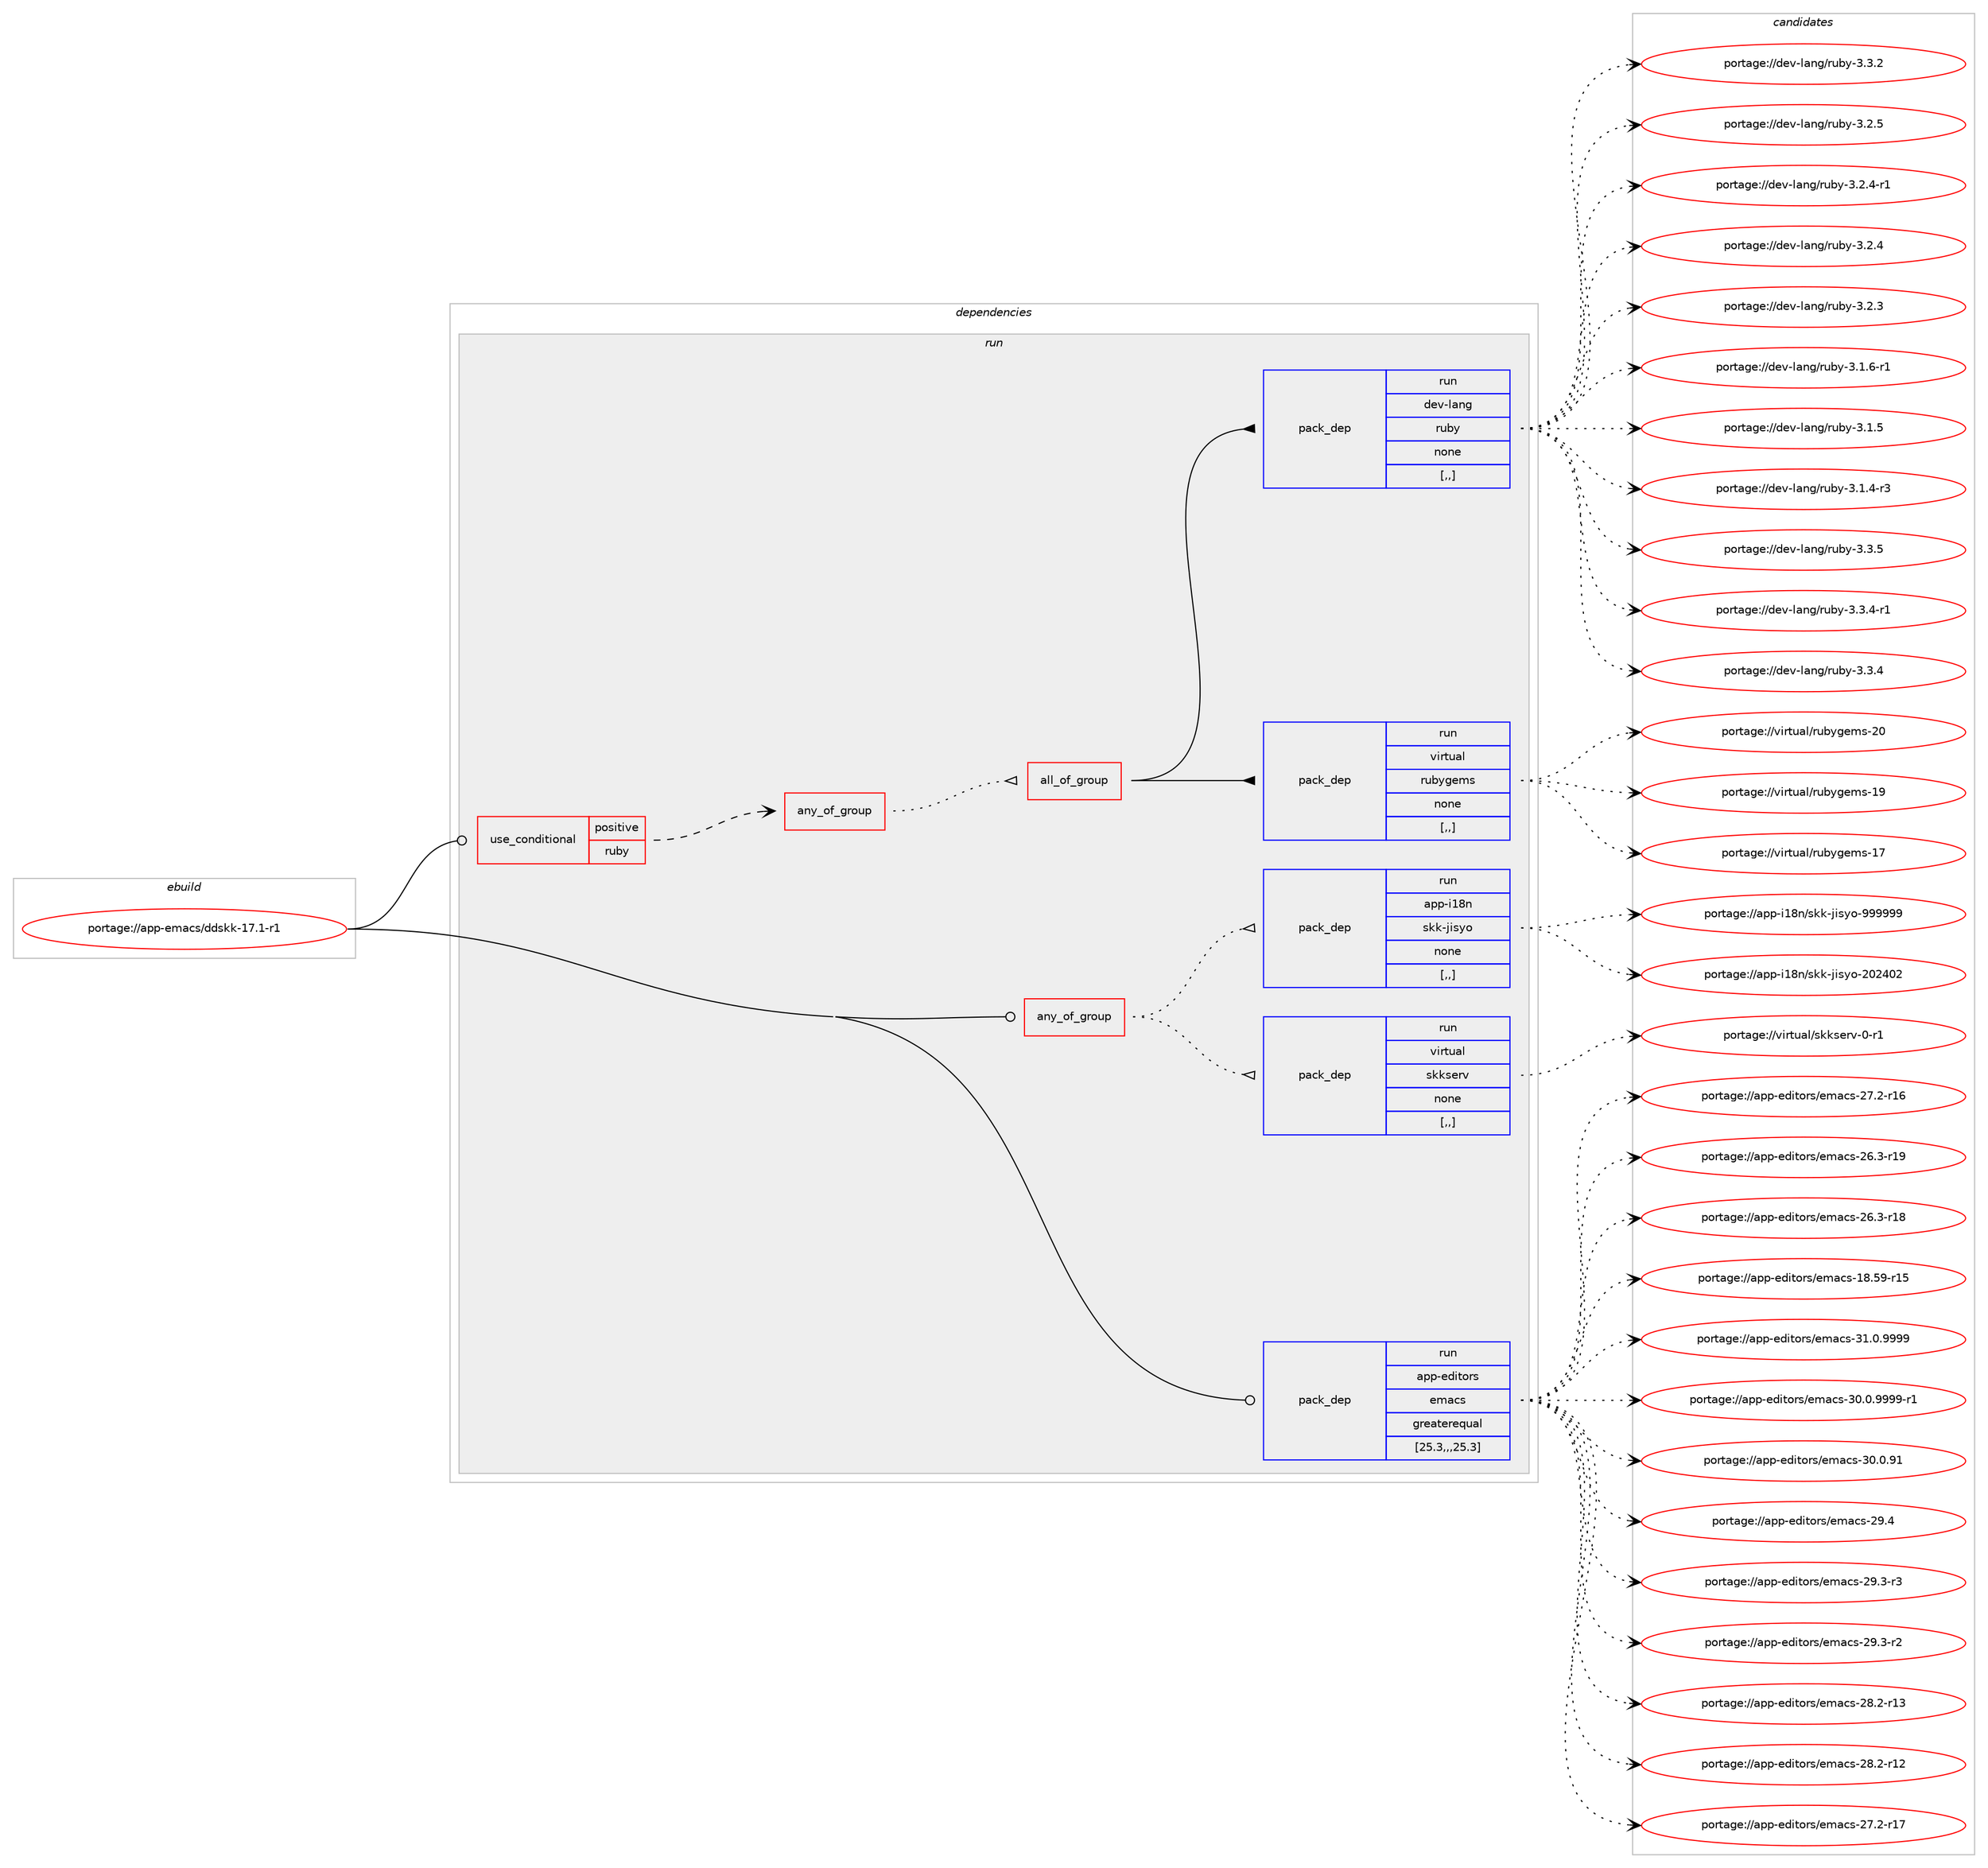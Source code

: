 digraph prolog {

# *************
# Graph options
# *************

newrank=true;
concentrate=true;
compound=true;
graph [rankdir=LR,fontname=Helvetica,fontsize=10,ranksep=1.5];#, ranksep=2.5, nodesep=0.2];
edge  [arrowhead=vee];
node  [fontname=Helvetica,fontsize=10];

# **********
# The ebuild
# **********

subgraph cluster_leftcol {
color=gray;
label=<<i>ebuild</i>>;
id [label="portage://app-emacs/ddskk-17.1-r1", color=red, width=4, href="../app-emacs/ddskk-17.1-r1.svg"];
}

# ****************
# The dependencies
# ****************

subgraph cluster_midcol {
color=gray;
label=<<i>dependencies</i>>;
subgraph cluster_compile {
fillcolor="#eeeeee";
style=filled;
label=<<i>compile</i>>;
}
subgraph cluster_compileandrun {
fillcolor="#eeeeee";
style=filled;
label=<<i>compile and run</i>>;
}
subgraph cluster_run {
fillcolor="#eeeeee";
style=filled;
label=<<i>run</i>>;
subgraph any3481 {
dependency516242 [label=<<TABLE BORDER="0" CELLBORDER="1" CELLSPACING="0" CELLPADDING="4"><TR><TD CELLPADDING="10">any_of_group</TD></TR></TABLE>>, shape=none, color=red];subgraph pack376417 {
dependency516243 [label=<<TABLE BORDER="0" CELLBORDER="1" CELLSPACING="0" CELLPADDING="4" WIDTH="220"><TR><TD ROWSPAN="6" CELLPADDING="30">pack_dep</TD></TR><TR><TD WIDTH="110">run</TD></TR><TR><TD>app-i18n</TD></TR><TR><TD>skk-jisyo</TD></TR><TR><TD>none</TD></TR><TR><TD>[,,]</TD></TR></TABLE>>, shape=none, color=blue];
}
dependency516242:e -> dependency516243:w [weight=20,style="dotted",arrowhead="oinv"];
subgraph pack376418 {
dependency516244 [label=<<TABLE BORDER="0" CELLBORDER="1" CELLSPACING="0" CELLPADDING="4" WIDTH="220"><TR><TD ROWSPAN="6" CELLPADDING="30">pack_dep</TD></TR><TR><TD WIDTH="110">run</TD></TR><TR><TD>virtual</TD></TR><TR><TD>skkserv</TD></TR><TR><TD>none</TD></TR><TR><TD>[,,]</TD></TR></TABLE>>, shape=none, color=blue];
}
dependency516242:e -> dependency516244:w [weight=20,style="dotted",arrowhead="oinv"];
}
id:e -> dependency516242:w [weight=20,style="solid",arrowhead="odot"];
subgraph cond136079 {
dependency516245 [label=<<TABLE BORDER="0" CELLBORDER="1" CELLSPACING="0" CELLPADDING="4"><TR><TD ROWSPAN="3" CELLPADDING="10">use_conditional</TD></TR><TR><TD>positive</TD></TR><TR><TD>ruby</TD></TR></TABLE>>, shape=none, color=red];
subgraph any3482 {
dependency516246 [label=<<TABLE BORDER="0" CELLBORDER="1" CELLSPACING="0" CELLPADDING="4"><TR><TD CELLPADDING="10">any_of_group</TD></TR></TABLE>>, shape=none, color=red];subgraph all268 {
dependency516247 [label=<<TABLE BORDER="0" CELLBORDER="1" CELLSPACING="0" CELLPADDING="4"><TR><TD CELLPADDING="10">all_of_group</TD></TR></TABLE>>, shape=none, color=red];subgraph pack376419 {
dependency516248 [label=<<TABLE BORDER="0" CELLBORDER="1" CELLSPACING="0" CELLPADDING="4" WIDTH="220"><TR><TD ROWSPAN="6" CELLPADDING="30">pack_dep</TD></TR><TR><TD WIDTH="110">run</TD></TR><TR><TD>dev-lang</TD></TR><TR><TD>ruby</TD></TR><TR><TD>none</TD></TR><TR><TD>[,,]</TD></TR></TABLE>>, shape=none, color=blue];
}
dependency516247:e -> dependency516248:w [weight=20,style="solid",arrowhead="inv"];
subgraph pack376420 {
dependency516249 [label=<<TABLE BORDER="0" CELLBORDER="1" CELLSPACING="0" CELLPADDING="4" WIDTH="220"><TR><TD ROWSPAN="6" CELLPADDING="30">pack_dep</TD></TR><TR><TD WIDTH="110">run</TD></TR><TR><TD>virtual</TD></TR><TR><TD>rubygems</TD></TR><TR><TD>none</TD></TR><TR><TD>[,,]</TD></TR></TABLE>>, shape=none, color=blue];
}
dependency516247:e -> dependency516249:w [weight=20,style="solid",arrowhead="inv"];
}
dependency516246:e -> dependency516247:w [weight=20,style="dotted",arrowhead="oinv"];
}
dependency516245:e -> dependency516246:w [weight=20,style="dashed",arrowhead="vee"];
}
id:e -> dependency516245:w [weight=20,style="solid",arrowhead="odot"];
subgraph pack376421 {
dependency516250 [label=<<TABLE BORDER="0" CELLBORDER="1" CELLSPACING="0" CELLPADDING="4" WIDTH="220"><TR><TD ROWSPAN="6" CELLPADDING="30">pack_dep</TD></TR><TR><TD WIDTH="110">run</TD></TR><TR><TD>app-editors</TD></TR><TR><TD>emacs</TD></TR><TR><TD>greaterequal</TD></TR><TR><TD>[25.3,,,25.3]</TD></TR></TABLE>>, shape=none, color=blue];
}
id:e -> dependency516250:w [weight=20,style="solid",arrowhead="odot"];
}
}

# **************
# The candidates
# **************

subgraph cluster_choices {
rank=same;
color=gray;
label=<<i>candidates</i>>;

subgraph choice376417 {
color=black;
nodesep=1;
choice97112112451054956110471151071074510610511512111145575757575757 [label="portage://app-i18n/skk-jisyo-999999", color=red, width=4,href="../app-i18n/skk-jisyo-999999.svg"];
choice97112112451054956110471151071074510610511512111145504850524850 [label="portage://app-i18n/skk-jisyo-202402", color=red, width=4,href="../app-i18n/skk-jisyo-202402.svg"];
dependency516243:e -> choice97112112451054956110471151071074510610511512111145575757575757:w [style=dotted,weight="100"];
dependency516243:e -> choice97112112451054956110471151071074510610511512111145504850524850:w [style=dotted,weight="100"];
}
subgraph choice376418 {
color=black;
nodesep=1;
choice118105114116117971084711510710711510111411845484511449 [label="portage://virtual/skkserv-0-r1", color=red, width=4,href="../virtual/skkserv-0-r1.svg"];
dependency516244:e -> choice118105114116117971084711510710711510111411845484511449:w [style=dotted,weight="100"];
}
subgraph choice376419 {
color=black;
nodesep=1;
choice10010111845108971101034711411798121455146514653 [label="portage://dev-lang/ruby-3.3.5", color=red, width=4,href="../dev-lang/ruby-3.3.5.svg"];
choice100101118451089711010347114117981214551465146524511449 [label="portage://dev-lang/ruby-3.3.4-r1", color=red, width=4,href="../dev-lang/ruby-3.3.4-r1.svg"];
choice10010111845108971101034711411798121455146514652 [label="portage://dev-lang/ruby-3.3.4", color=red, width=4,href="../dev-lang/ruby-3.3.4.svg"];
choice10010111845108971101034711411798121455146514650 [label="portage://dev-lang/ruby-3.3.2", color=red, width=4,href="../dev-lang/ruby-3.3.2.svg"];
choice10010111845108971101034711411798121455146504653 [label="portage://dev-lang/ruby-3.2.5", color=red, width=4,href="../dev-lang/ruby-3.2.5.svg"];
choice100101118451089711010347114117981214551465046524511449 [label="portage://dev-lang/ruby-3.2.4-r1", color=red, width=4,href="../dev-lang/ruby-3.2.4-r1.svg"];
choice10010111845108971101034711411798121455146504652 [label="portage://dev-lang/ruby-3.2.4", color=red, width=4,href="../dev-lang/ruby-3.2.4.svg"];
choice10010111845108971101034711411798121455146504651 [label="portage://dev-lang/ruby-3.2.3", color=red, width=4,href="../dev-lang/ruby-3.2.3.svg"];
choice100101118451089711010347114117981214551464946544511449 [label="portage://dev-lang/ruby-3.1.6-r1", color=red, width=4,href="../dev-lang/ruby-3.1.6-r1.svg"];
choice10010111845108971101034711411798121455146494653 [label="portage://dev-lang/ruby-3.1.5", color=red, width=4,href="../dev-lang/ruby-3.1.5.svg"];
choice100101118451089711010347114117981214551464946524511451 [label="portage://dev-lang/ruby-3.1.4-r3", color=red, width=4,href="../dev-lang/ruby-3.1.4-r3.svg"];
dependency516248:e -> choice10010111845108971101034711411798121455146514653:w [style=dotted,weight="100"];
dependency516248:e -> choice100101118451089711010347114117981214551465146524511449:w [style=dotted,weight="100"];
dependency516248:e -> choice10010111845108971101034711411798121455146514652:w [style=dotted,weight="100"];
dependency516248:e -> choice10010111845108971101034711411798121455146514650:w [style=dotted,weight="100"];
dependency516248:e -> choice10010111845108971101034711411798121455146504653:w [style=dotted,weight="100"];
dependency516248:e -> choice100101118451089711010347114117981214551465046524511449:w [style=dotted,weight="100"];
dependency516248:e -> choice10010111845108971101034711411798121455146504652:w [style=dotted,weight="100"];
dependency516248:e -> choice10010111845108971101034711411798121455146504651:w [style=dotted,weight="100"];
dependency516248:e -> choice100101118451089711010347114117981214551464946544511449:w [style=dotted,weight="100"];
dependency516248:e -> choice10010111845108971101034711411798121455146494653:w [style=dotted,weight="100"];
dependency516248:e -> choice100101118451089711010347114117981214551464946524511451:w [style=dotted,weight="100"];
}
subgraph choice376420 {
color=black;
nodesep=1;
choice118105114116117971084711411798121103101109115455048 [label="portage://virtual/rubygems-20", color=red, width=4,href="../virtual/rubygems-20.svg"];
choice118105114116117971084711411798121103101109115454957 [label="portage://virtual/rubygems-19", color=red, width=4,href="../virtual/rubygems-19.svg"];
choice118105114116117971084711411798121103101109115454955 [label="portage://virtual/rubygems-17", color=red, width=4,href="../virtual/rubygems-17.svg"];
dependency516249:e -> choice118105114116117971084711411798121103101109115455048:w [style=dotted,weight="100"];
dependency516249:e -> choice118105114116117971084711411798121103101109115454957:w [style=dotted,weight="100"];
dependency516249:e -> choice118105114116117971084711411798121103101109115454955:w [style=dotted,weight="100"];
}
subgraph choice376421 {
color=black;
nodesep=1;
choice971121124510110010511611111411547101109979911545514946484657575757 [label="portage://app-editors/emacs-31.0.9999", color=red, width=4,href="../app-editors/emacs-31.0.9999.svg"];
choice9711211245101100105116111114115471011099799115455148464846575757574511449 [label="portage://app-editors/emacs-30.0.9999-r1", color=red, width=4,href="../app-editors/emacs-30.0.9999-r1.svg"];
choice97112112451011001051161111141154710110997991154551484648465749 [label="portage://app-editors/emacs-30.0.91", color=red, width=4,href="../app-editors/emacs-30.0.91.svg"];
choice97112112451011001051161111141154710110997991154550574652 [label="portage://app-editors/emacs-29.4", color=red, width=4,href="../app-editors/emacs-29.4.svg"];
choice971121124510110010511611111411547101109979911545505746514511451 [label="portage://app-editors/emacs-29.3-r3", color=red, width=4,href="../app-editors/emacs-29.3-r3.svg"];
choice971121124510110010511611111411547101109979911545505746514511450 [label="portage://app-editors/emacs-29.3-r2", color=red, width=4,href="../app-editors/emacs-29.3-r2.svg"];
choice97112112451011001051161111141154710110997991154550564650451144951 [label="portage://app-editors/emacs-28.2-r13", color=red, width=4,href="../app-editors/emacs-28.2-r13.svg"];
choice97112112451011001051161111141154710110997991154550564650451144950 [label="portage://app-editors/emacs-28.2-r12", color=red, width=4,href="../app-editors/emacs-28.2-r12.svg"];
choice97112112451011001051161111141154710110997991154550554650451144955 [label="portage://app-editors/emacs-27.2-r17", color=red, width=4,href="../app-editors/emacs-27.2-r17.svg"];
choice97112112451011001051161111141154710110997991154550554650451144954 [label="portage://app-editors/emacs-27.2-r16", color=red, width=4,href="../app-editors/emacs-27.2-r16.svg"];
choice97112112451011001051161111141154710110997991154550544651451144957 [label="portage://app-editors/emacs-26.3-r19", color=red, width=4,href="../app-editors/emacs-26.3-r19.svg"];
choice97112112451011001051161111141154710110997991154550544651451144956 [label="portage://app-editors/emacs-26.3-r18", color=red, width=4,href="../app-editors/emacs-26.3-r18.svg"];
choice9711211245101100105116111114115471011099799115454956465357451144953 [label="portage://app-editors/emacs-18.59-r15", color=red, width=4,href="../app-editors/emacs-18.59-r15.svg"];
dependency516250:e -> choice971121124510110010511611111411547101109979911545514946484657575757:w [style=dotted,weight="100"];
dependency516250:e -> choice9711211245101100105116111114115471011099799115455148464846575757574511449:w [style=dotted,weight="100"];
dependency516250:e -> choice97112112451011001051161111141154710110997991154551484648465749:w [style=dotted,weight="100"];
dependency516250:e -> choice97112112451011001051161111141154710110997991154550574652:w [style=dotted,weight="100"];
dependency516250:e -> choice971121124510110010511611111411547101109979911545505746514511451:w [style=dotted,weight="100"];
dependency516250:e -> choice971121124510110010511611111411547101109979911545505746514511450:w [style=dotted,weight="100"];
dependency516250:e -> choice97112112451011001051161111141154710110997991154550564650451144951:w [style=dotted,weight="100"];
dependency516250:e -> choice97112112451011001051161111141154710110997991154550564650451144950:w [style=dotted,weight="100"];
dependency516250:e -> choice97112112451011001051161111141154710110997991154550554650451144955:w [style=dotted,weight="100"];
dependency516250:e -> choice97112112451011001051161111141154710110997991154550554650451144954:w [style=dotted,weight="100"];
dependency516250:e -> choice97112112451011001051161111141154710110997991154550544651451144957:w [style=dotted,weight="100"];
dependency516250:e -> choice97112112451011001051161111141154710110997991154550544651451144956:w [style=dotted,weight="100"];
dependency516250:e -> choice9711211245101100105116111114115471011099799115454956465357451144953:w [style=dotted,weight="100"];
}
}

}
